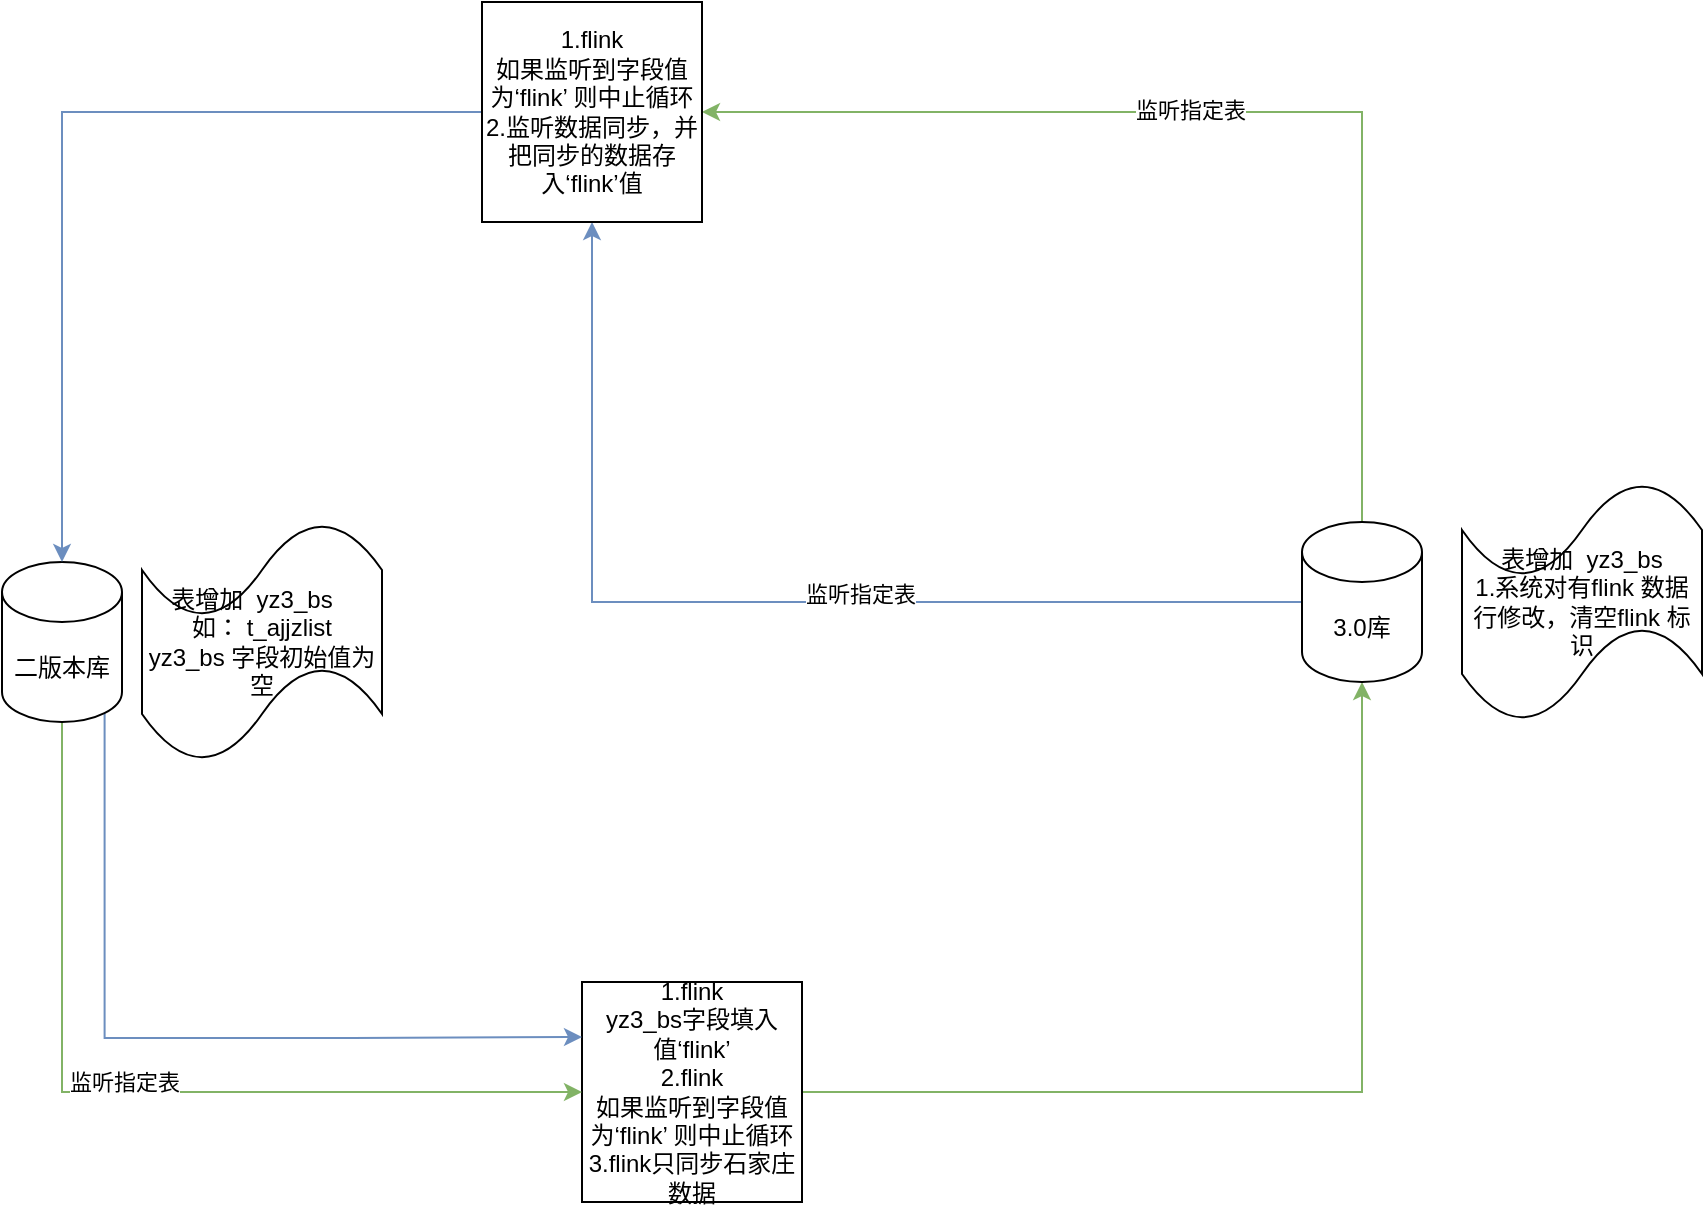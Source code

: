 <mxfile version="21.6.9" type="github">
  <diagram name="第 1 页" id="RByQ9hrg6XHV4swKEHLu">
    <mxGraphModel dx="1562" dy="862" grid="1" gridSize="10" guides="1" tooltips="1" connect="1" arrows="1" fold="1" page="1" pageScale="1" pageWidth="827" pageHeight="1169" math="0" shadow="0">
      <root>
        <mxCell id="0" />
        <mxCell id="1" parent="0" />
        <mxCell id="UUMNnpdY9hmEk74NaukQ-12" style="edgeStyle=orthogonalEdgeStyle;rounded=0;orthogonalLoop=1;jettySize=auto;html=1;exitX=1;exitY=0.5;exitDx=0;exitDy=0;entryX=0.5;entryY=1;entryDx=0;entryDy=0;entryPerimeter=0;fillColor=#d5e8d4;strokeColor=#82b366;" parent="1" source="UUMNnpdY9hmEk74NaukQ-1" target="UUMNnpdY9hmEk74NaukQ-4" edge="1">
          <mxGeometry relative="1" as="geometry" />
        </mxCell>
        <mxCell id="UUMNnpdY9hmEk74NaukQ-1" value="1.flink&lt;br&gt;yz3_bs字段填入值‘flink’&lt;br&gt;2.flink&lt;br style=&quot;border-color: var(--border-color);&quot;&gt;如果监听到字段值为‘flink’ 则中止循环&lt;br&gt;3.flink只同步石家庄数据" style="whiteSpace=wrap;html=1;aspect=fixed;" parent="1" vertex="1">
          <mxGeometry x="320" y="510" width="110" height="110" as="geometry" />
        </mxCell>
        <mxCell id="UUMNnpdY9hmEk74NaukQ-5" style="edgeStyle=orthogonalEdgeStyle;rounded=0;orthogonalLoop=1;jettySize=auto;html=1;entryX=0;entryY=0.5;entryDx=0;entryDy=0;exitX=0.5;exitY=1;exitDx=0;exitDy=0;exitPerimeter=0;fillColor=#d5e8d4;strokeColor=#82b366;" parent="1" source="UUMNnpdY9hmEk74NaukQ-3" target="UUMNnpdY9hmEk74NaukQ-1" edge="1">
          <mxGeometry relative="1" as="geometry" />
        </mxCell>
        <mxCell id="UUMNnpdY9hmEk74NaukQ-6" value="监听指定表" style="edgeLabel;html=1;align=center;verticalAlign=middle;resizable=0;points=[];" parent="UUMNnpdY9hmEk74NaukQ-5" vertex="1" connectable="0">
          <mxGeometry x="-0.031" y="5" relative="1" as="geometry">
            <mxPoint as="offset" />
          </mxGeometry>
        </mxCell>
        <mxCell id="Y7PNYqZZYSkVSbYkPQJV-4" style="edgeStyle=orthogonalEdgeStyle;rounded=0;orthogonalLoop=1;jettySize=auto;html=1;exitX=0.855;exitY=1;exitDx=0;exitDy=-4.35;exitPerimeter=0;entryX=0;entryY=0.25;entryDx=0;entryDy=0;fillColor=#dae8fc;strokeColor=#6c8ebf;" edge="1" parent="1" source="UUMNnpdY9hmEk74NaukQ-3" target="UUMNnpdY9hmEk74NaukQ-1">
          <mxGeometry relative="1" as="geometry">
            <Array as="points">
              <mxPoint x="81" y="538" />
              <mxPoint x="205" y="538" />
            </Array>
          </mxGeometry>
        </mxCell>
        <mxCell id="UUMNnpdY9hmEk74NaukQ-3" value="二版本库" style="shape=cylinder3;whiteSpace=wrap;html=1;boundedLbl=1;backgroundOutline=1;size=15;" parent="1" vertex="1">
          <mxGeometry x="30" y="300" width="60" height="80" as="geometry" />
        </mxCell>
        <mxCell id="UUMNnpdY9hmEk74NaukQ-9" style="edgeStyle=orthogonalEdgeStyle;rounded=0;orthogonalLoop=1;jettySize=auto;html=1;entryX=1;entryY=0.5;entryDx=0;entryDy=0;exitX=0.5;exitY=0;exitDx=0;exitDy=0;exitPerimeter=0;fillColor=#d5e8d4;strokeColor=#82b366;" parent="1" source="UUMNnpdY9hmEk74NaukQ-4" target="UUMNnpdY9hmEk74NaukQ-8" edge="1">
          <mxGeometry relative="1" as="geometry" />
        </mxCell>
        <mxCell id="UUMNnpdY9hmEk74NaukQ-10" value="监听指定表" style="edgeLabel;html=1;align=center;verticalAlign=middle;resizable=0;points=[];" parent="UUMNnpdY9hmEk74NaukQ-9" vertex="1" connectable="0">
          <mxGeometry x="0.089" y="-1" relative="1" as="geometry">
            <mxPoint as="offset" />
          </mxGeometry>
        </mxCell>
        <mxCell id="Y7PNYqZZYSkVSbYkPQJV-1" style="edgeStyle=orthogonalEdgeStyle;rounded=0;orthogonalLoop=1;jettySize=auto;html=1;exitX=0;exitY=0.5;exitDx=0;exitDy=0;exitPerimeter=0;fillColor=#dae8fc;strokeColor=#6c8ebf;" edge="1" parent="1" source="UUMNnpdY9hmEk74NaukQ-4" target="UUMNnpdY9hmEk74NaukQ-8">
          <mxGeometry relative="1" as="geometry" />
        </mxCell>
        <mxCell id="Y7PNYqZZYSkVSbYkPQJV-3" value="监听指定表" style="edgeLabel;html=1;align=center;verticalAlign=middle;resizable=0;points=[];" vertex="1" connectable="0" parent="Y7PNYqZZYSkVSbYkPQJV-1">
          <mxGeometry x="-0.188" y="-4" relative="1" as="geometry">
            <mxPoint as="offset" />
          </mxGeometry>
        </mxCell>
        <mxCell id="UUMNnpdY9hmEk74NaukQ-4" value="3.0库" style="shape=cylinder3;whiteSpace=wrap;html=1;boundedLbl=1;backgroundOutline=1;size=15;" parent="1" vertex="1">
          <mxGeometry x="680" y="280" width="60" height="80" as="geometry" />
        </mxCell>
        <mxCell id="UUMNnpdY9hmEk74NaukQ-11" style="edgeStyle=orthogonalEdgeStyle;rounded=0;orthogonalLoop=1;jettySize=auto;html=1;entryX=0.5;entryY=0;entryDx=0;entryDy=0;entryPerimeter=0;fillColor=#dae8fc;strokeColor=#6c8ebf;" parent="1" source="UUMNnpdY9hmEk74NaukQ-8" target="UUMNnpdY9hmEk74NaukQ-3" edge="1">
          <mxGeometry relative="1" as="geometry" />
        </mxCell>
        <mxCell id="UUMNnpdY9hmEk74NaukQ-8" value="1.flink&lt;br&gt;如果监听到字段值为‘flink’ 则中止循环&lt;br&gt;2.监听数据同步，并把同步的数据存入‘flink’值" style="whiteSpace=wrap;html=1;aspect=fixed;" parent="1" vertex="1">
          <mxGeometry x="270" y="20" width="110" height="110" as="geometry" />
        </mxCell>
        <mxCell id="UUMNnpdY9hmEk74NaukQ-13" value="表增加&amp;nbsp; yz3_bs&amp;nbsp; &amp;nbsp; &amp;nbsp;如： t_ajjzlist&amp;nbsp; yz3_bs 字段初始值为空" style="shape=tape;whiteSpace=wrap;html=1;" parent="1" vertex="1">
          <mxGeometry x="100" y="280" width="120" height="120" as="geometry" />
        </mxCell>
        <mxCell id="UUMNnpdY9hmEk74NaukQ-14" value="表增加&amp;nbsp; yz3_bs&lt;br&gt;1.系统对有flink 数据行修改，清空flink 标识" style="shape=tape;whiteSpace=wrap;html=1;" parent="1" vertex="1">
          <mxGeometry x="760" y="260" width="120" height="120" as="geometry" />
        </mxCell>
      </root>
    </mxGraphModel>
  </diagram>
</mxfile>
